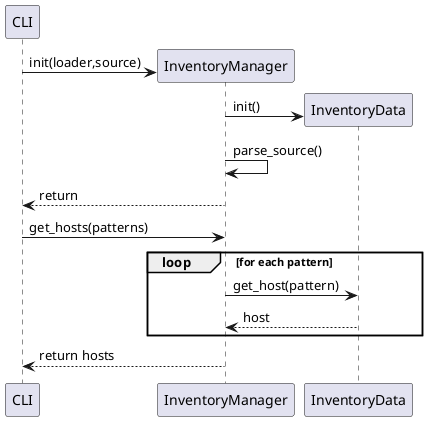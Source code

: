 @startuml
participant CLI
create InventoryManager
CLI -> InventoryManager: init(loader,source)
create InventoryData
InventoryManager->InventoryData: init()
InventoryManager->InventoryManager: parse_source()
CLI <-- InventoryManager: return
CLI -> InventoryManager: get_hosts(patterns)
loop for each pattern
InventoryManager -> InventoryData : get_host(pattern)
InventoryData --> InventoryManager : host
end loop
CLI <-- InventoryManager: return hosts

@enduml
